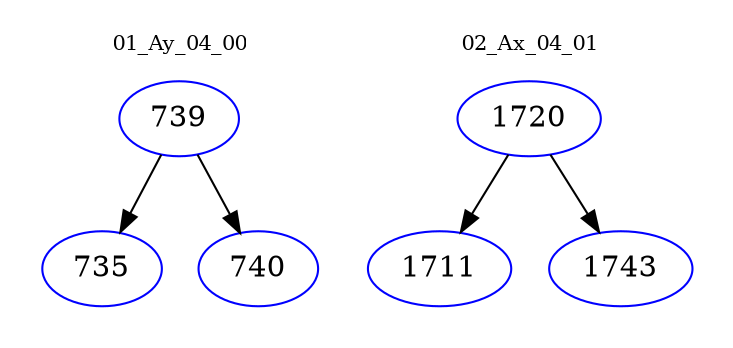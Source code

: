 digraph{
subgraph cluster_0 {
color = white
label = "01_Ay_04_00";
fontsize=10;
T0_739 [label="739", color="blue"]
T0_739 -> T0_735 [color="black"]
T0_735 [label="735", color="blue"]
T0_739 -> T0_740 [color="black"]
T0_740 [label="740", color="blue"]
}
subgraph cluster_1 {
color = white
label = "02_Ax_04_01";
fontsize=10;
T1_1720 [label="1720", color="blue"]
T1_1720 -> T1_1711 [color="black"]
T1_1711 [label="1711", color="blue"]
T1_1720 -> T1_1743 [color="black"]
T1_1743 [label="1743", color="blue"]
}
}
